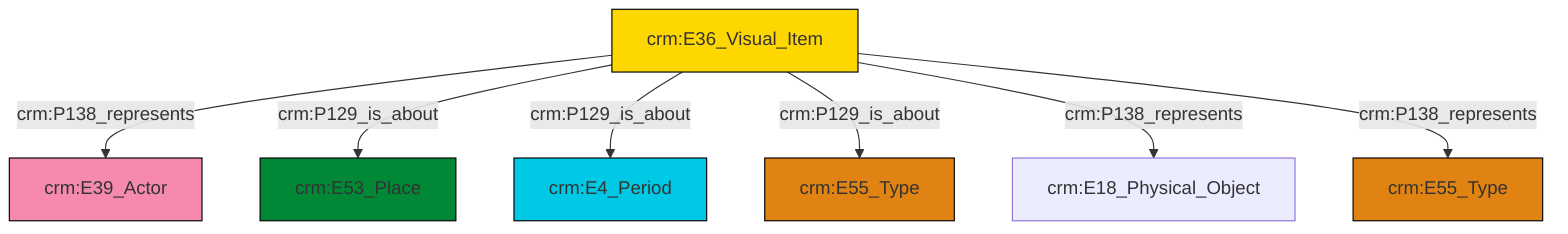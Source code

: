 graph TD
classDef Literal fill:#f2f2f2,stroke:#000000;
classDef CRM_Entity fill:#FFFFFF,stroke:#000000;
classDef Temporal_Entity fill:#00C9E6, stroke:#000000;
classDef Type fill:#E18312, stroke:#000000;
classDef Time-Span fill:#2C9C91, stroke:#000000;
classDef Appellation fill:#FFEB7F, stroke:#000000;
classDef Place fill:#008836, stroke:#000000;
classDef Persistent_Item fill:#B266B2, stroke:#000000;
classDef Conceptual_Object fill:#FFD700, stroke:#000000;
classDef Physical_Thing fill:#D2B48C, stroke:#000000;
classDef Actor fill:#f58aad, stroke:#000000;
classDef PC_Classes fill:#4ce600, stroke:#000000;
classDef Multi fill:#cccccc,stroke:#000000;

2["crm:E36_Visual_Item"]:::Conceptual_Object -->|crm:P138_represents| 3["crm:E39_Actor"]:::Actor
2["crm:E36_Visual_Item"]:::Conceptual_Object -->|crm:P129_is_about| 0["crm:E53_Place"]:::Place
2["crm:E36_Visual_Item"]:::Conceptual_Object -->|crm:P129_is_about| 4["crm:E4_Period"]:::Temporal_Entity
2["crm:E36_Visual_Item"]:::Conceptual_Object -->|crm:P129_is_about| 6["crm:E55_Type"]:::Type
2["crm:E36_Visual_Item"]:::Conceptual_Object -->|crm:P138_represents| 8["crm:E18_Physical_Object"]:::Default
2["crm:E36_Visual_Item"]:::Conceptual_Object -->|crm:P138_represents| 12["crm:E55_Type"]:::Type